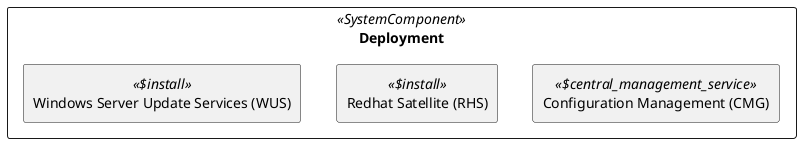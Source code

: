 @startuml

skinparam monochrome true
skinparam componentStyle uml2






show stereotype

rectangle Deployment as "Deployment" <<SystemComponent>> {
	rectangle Configuration__F_Management__F___N_CMG__O_ as "Configuration Management (CMG)" <<$central_management_service>> {
	}		
	rectangle Redhat__F_Satellite__F___N_RHS__O_ as "Redhat Satellite (RHS)" <<$install>> {
	}		
	rectangle Windows__F_Server__F_Update__F_Services__F___N_WUS__O_ as "Windows Server Update Services (WUS)" <<$install>> {
	}		

}

' Begin Protected Region [[layouting]]

' End Protected Region   [[layouting]]
@enduml
' Actifsource ID=[dc5bfacd-eaac-11e8-88d3-bfc6b992bdec,6cab0f9c-0a97-11e9-a2c0-1d5f7e333c03,Hash]
